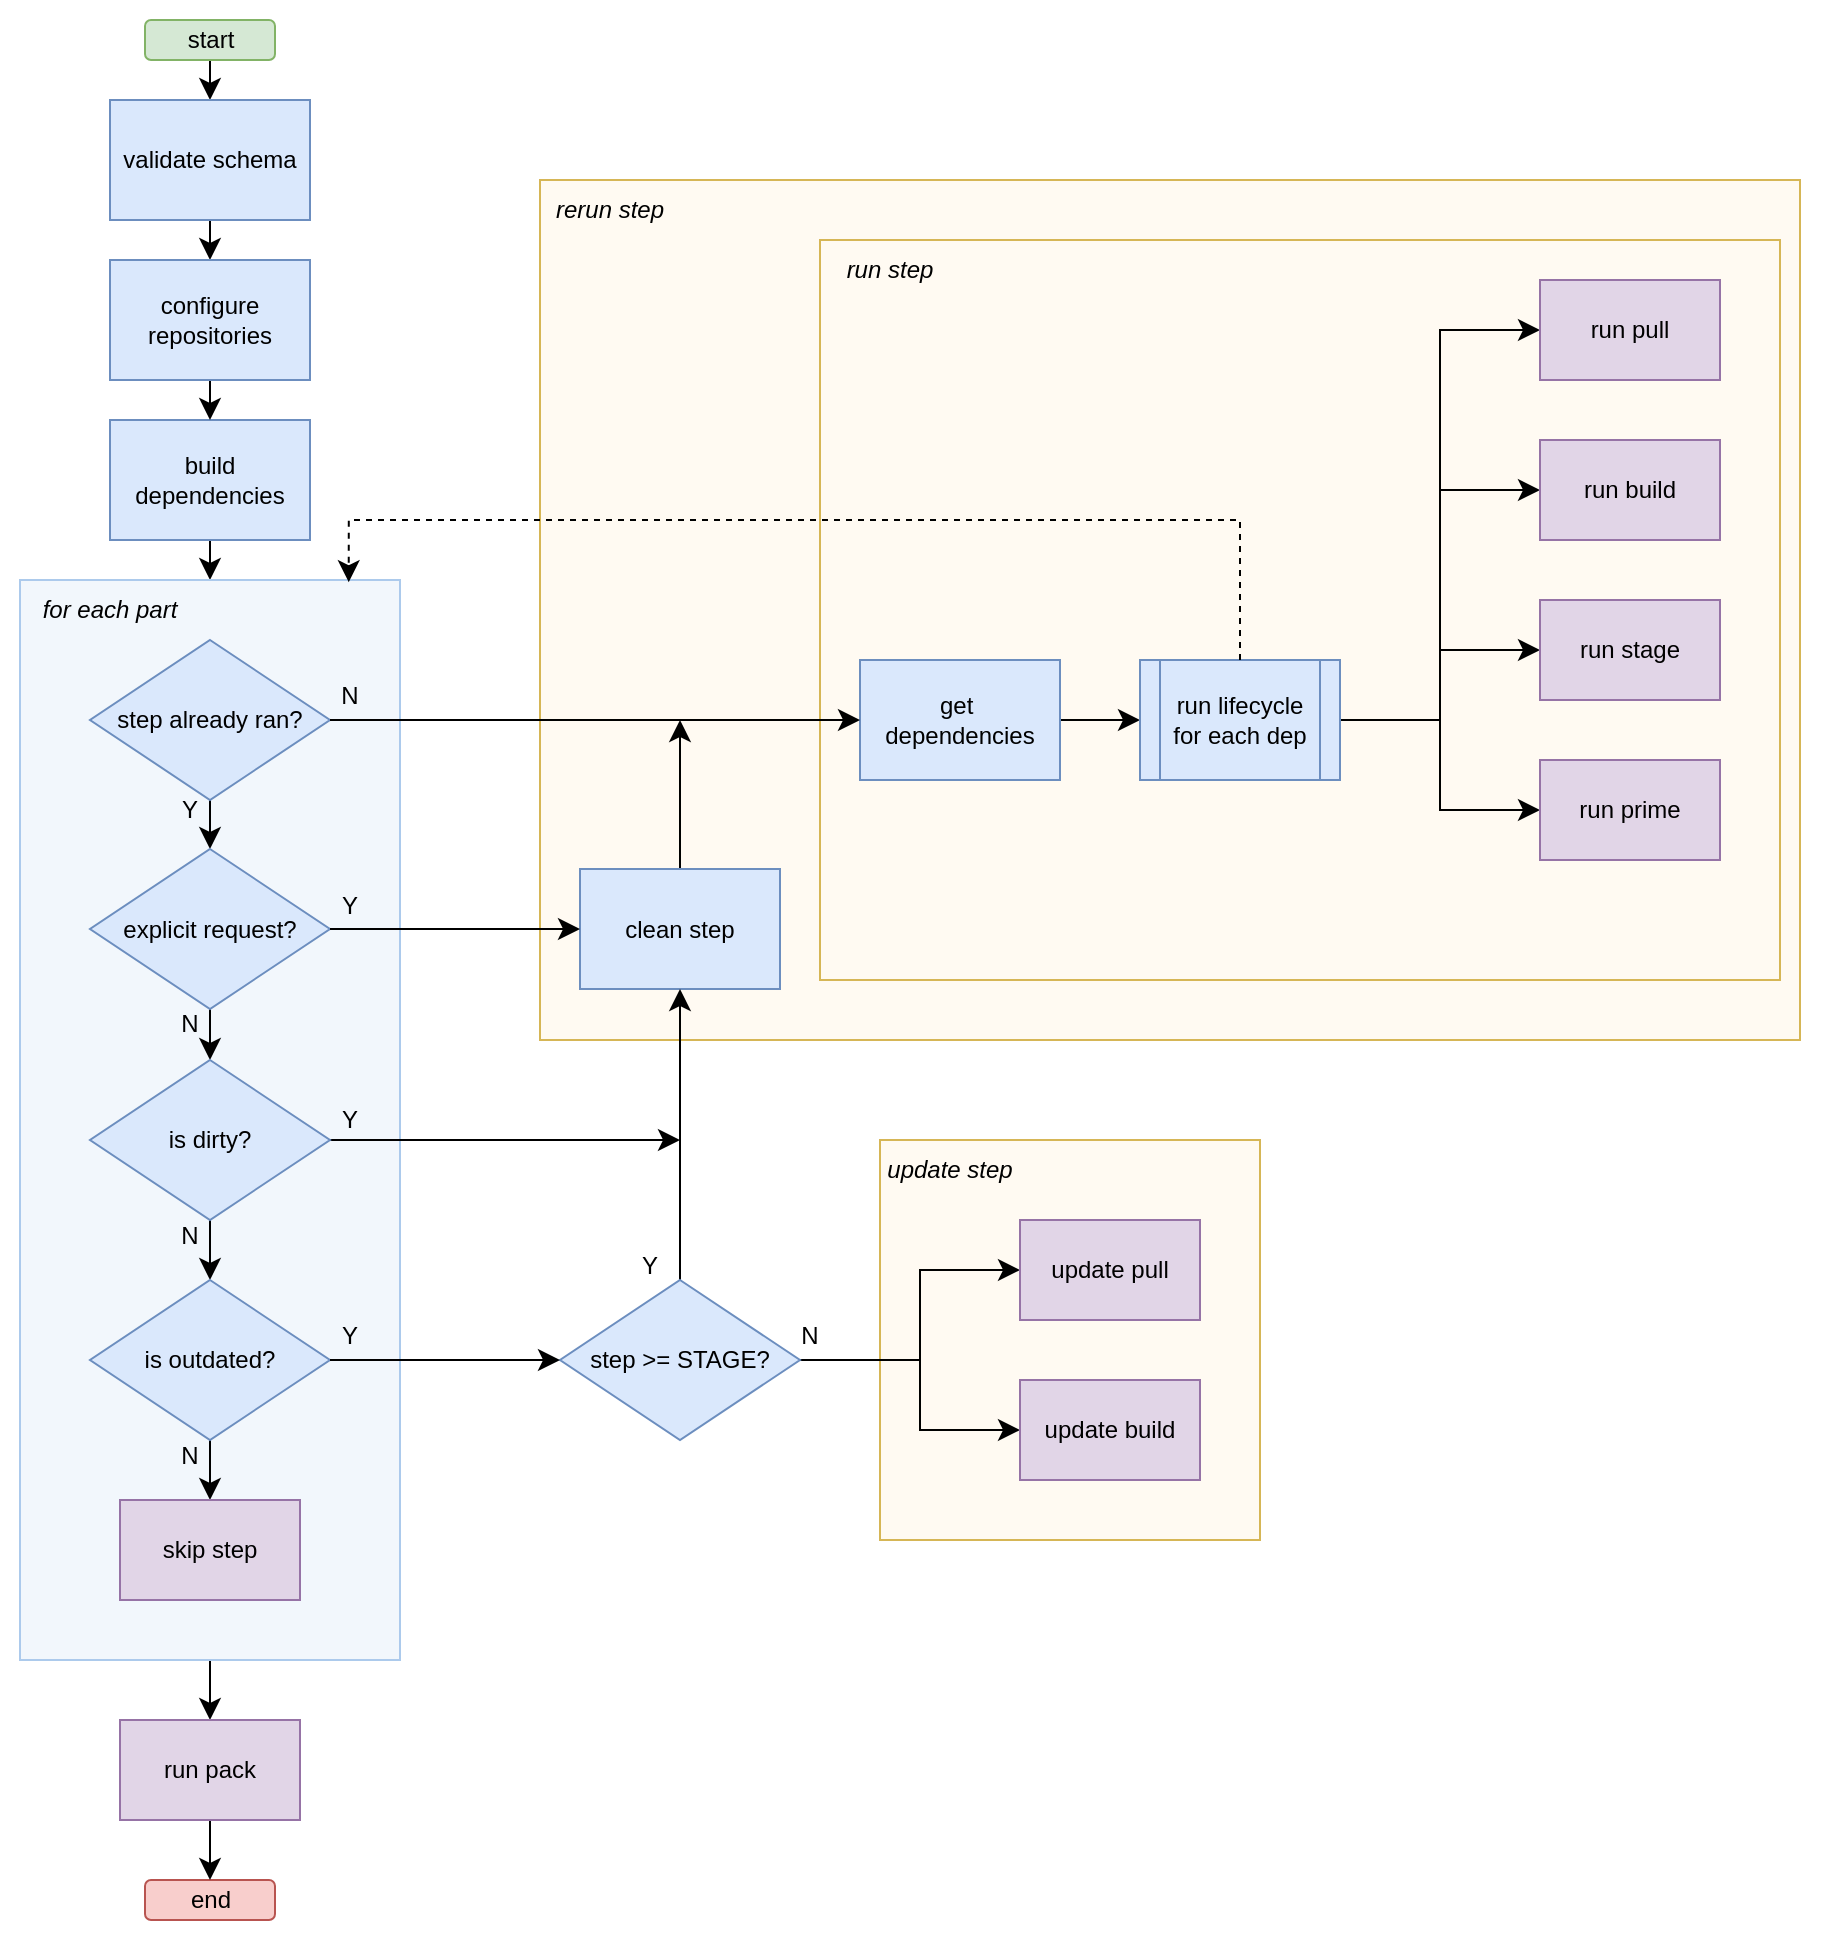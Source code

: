 <mxfile version="26.0.15">
  <diagram name="Page-1" id="zu18n_pFbllrng9b7EBe">
    <mxGraphModel dx="1434" dy="780" grid="1" gridSize="10" guides="1" tooltips="1" connect="1" arrows="1" fold="1" page="1" pageScale="1" pageWidth="827" pageHeight="1169" math="0" shadow="0">
      <root>
        <mxCell id="0" />
        <mxCell id="1" parent="0" />
        <mxCell id="xK0XaiJXvr3UYsudPGjT-1" value="" style="rounded=0;whiteSpace=wrap;html=1;strokeColor=none;" parent="1" vertex="1">
          <mxGeometry x="50" y="160" width="920" height="970" as="geometry" />
        </mxCell>
        <mxCell id="UsO85r2VAABwQKt_Czv6-38" style="edgeStyle=none;curved=1;rounded=0;orthogonalLoop=1;jettySize=auto;html=1;entryX=0.5;entryY=0;entryDx=0;entryDy=0;fontSize=12;startSize=8;endSize=8;" parent="1" source="UsO85r2VAABwQKt_Czv6-1" target="UsO85r2VAABwQKt_Czv6-29" edge="1">
          <mxGeometry relative="1" as="geometry">
            <mxPoint x="155" y="190.0" as="targetPoint" />
          </mxGeometry>
        </mxCell>
        <mxCell id="UsO85r2VAABwQKt_Czv6-1" value="start" style="rounded=1;whiteSpace=wrap;html=1;fillColor=#d5e8d4;strokeColor=#82b366;" parent="1" vertex="1">
          <mxGeometry x="122.5" y="170" width="65" height="20" as="geometry" />
        </mxCell>
        <mxCell id="UsO85r2VAABwQKt_Czv6-40" style="edgeStyle=none;curved=1;rounded=0;orthogonalLoop=1;jettySize=auto;html=1;fontSize=12;startSize=8;endSize=8;" parent="1" source="UsO85r2VAABwQKt_Czv6-4" target="UsO85r2VAABwQKt_Czv6-6" edge="1">
          <mxGeometry relative="1" as="geometry" />
        </mxCell>
        <mxCell id="UsO85r2VAABwQKt_Czv6-4" value="build dependencies" style="rounded=0;whiteSpace=wrap;html=1;fillColor=#dae8fc;strokeColor=#6c8ebf;" parent="1" vertex="1">
          <mxGeometry x="105" y="370" width="100" height="60" as="geometry" />
        </mxCell>
        <mxCell id="UsO85r2VAABwQKt_Czv6-79" style="edgeStyle=none;curved=1;rounded=0;orthogonalLoop=1;jettySize=auto;html=1;entryX=0.5;entryY=0;entryDx=0;entryDy=0;fontSize=12;startSize=8;endSize=8;" parent="1" source="UsO85r2VAABwQKt_Czv6-6" target="UsO85r2VAABwQKt_Czv6-76" edge="1">
          <mxGeometry relative="1" as="geometry" />
        </mxCell>
        <mxCell id="UsO85r2VAABwQKt_Czv6-6" value="" style="rounded=0;whiteSpace=wrap;html=1;fillColor=#F2F7FC;strokeColor=#ACCAEC;" parent="1" vertex="1">
          <mxGeometry x="60" y="450" width="190" height="540" as="geometry" />
        </mxCell>
        <mxCell id="UsO85r2VAABwQKt_Czv6-41" style="edgeStyle=none;curved=1;rounded=0;orthogonalLoop=1;jettySize=auto;html=1;exitX=0.5;exitY=1;exitDx=0;exitDy=0;fontSize=12;startSize=8;endSize=8;" parent="1" source="UsO85r2VAABwQKt_Czv6-7" target="UsO85r2VAABwQKt_Czv6-12" edge="1">
          <mxGeometry relative="1" as="geometry" />
        </mxCell>
        <mxCell id="UsO85r2VAABwQKt_Czv6-7" value="step already ran?" style="rhombus;whiteSpace=wrap;html=1;fillColor=#dae8fc;strokeColor=#6c8ebf;" parent="1" vertex="1">
          <mxGeometry x="95" y="480" width="120" height="80" as="geometry" />
        </mxCell>
        <mxCell id="UsO85r2VAABwQKt_Czv6-10" value="&lt;i&gt;for each part&lt;/i&gt;" style="text;html=1;align=center;verticalAlign=middle;whiteSpace=wrap;rounded=0;" parent="1" vertex="1">
          <mxGeometry x="70" y="450" width="70" height="30" as="geometry" />
        </mxCell>
        <mxCell id="UsO85r2VAABwQKt_Czv6-43" style="edgeStyle=none;curved=1;rounded=0;orthogonalLoop=1;jettySize=auto;html=1;entryX=0.5;entryY=0;entryDx=0;entryDy=0;fontSize=12;startSize=8;endSize=8;" parent="1" source="UsO85r2VAABwQKt_Czv6-12" target="UsO85r2VAABwQKt_Czv6-13" edge="1">
          <mxGeometry relative="1" as="geometry" />
        </mxCell>
        <mxCell id="UsO85r2VAABwQKt_Czv6-12" value="explicit request?" style="rhombus;whiteSpace=wrap;html=1;fillColor=#dae8fc;strokeColor=#6c8ebf;" parent="1" vertex="1">
          <mxGeometry x="95" y="584.5" width="120" height="80" as="geometry" />
        </mxCell>
        <mxCell id="UsO85r2VAABwQKt_Czv6-42" style="edgeStyle=none;curved=1;rounded=0;orthogonalLoop=1;jettySize=auto;html=1;fontSize=12;startSize=8;endSize=8;" parent="1" source="UsO85r2VAABwQKt_Czv6-13" target="UsO85r2VAABwQKt_Czv6-14" edge="1">
          <mxGeometry relative="1" as="geometry" />
        </mxCell>
        <mxCell id="UsO85r2VAABwQKt_Czv6-49" style="edgeStyle=none;curved=1;rounded=0;orthogonalLoop=1;jettySize=auto;html=1;fontSize=12;startSize=8;endSize=8;" parent="1" source="UsO85r2VAABwQKt_Czv6-13" edge="1">
          <mxGeometry relative="1" as="geometry">
            <mxPoint x="390.0" y="730" as="targetPoint" />
          </mxGeometry>
        </mxCell>
        <mxCell id="UsO85r2VAABwQKt_Czv6-13" value="is dirty?" style="rhombus;whiteSpace=wrap;html=1;fillColor=#dae8fc;strokeColor=#6c8ebf;" parent="1" vertex="1">
          <mxGeometry x="95" y="690" width="120" height="80" as="geometry" />
        </mxCell>
        <mxCell id="UsO85r2VAABwQKt_Czv6-44" style="edgeStyle=none;curved=1;rounded=0;orthogonalLoop=1;jettySize=auto;html=1;entryX=0.5;entryY=0;entryDx=0;entryDy=0;fontSize=12;startSize=8;endSize=8;" parent="1" source="UsO85r2VAABwQKt_Czv6-14" target="xK0XaiJXvr3UYsudPGjT-7" edge="1">
          <mxGeometry relative="1" as="geometry">
            <mxPoint x="155" y="910" as="targetPoint" />
          </mxGeometry>
        </mxCell>
        <mxCell id="UsO85r2VAABwQKt_Czv6-14" value="is outdated?" style="rhombus;whiteSpace=wrap;html=1;fillColor=#dae8fc;strokeColor=#6c8ebf;" parent="1" vertex="1">
          <mxGeometry x="95" y="800" width="120" height="80" as="geometry" />
        </mxCell>
        <mxCell id="UsO85r2VAABwQKt_Czv6-16" value="end" style="rounded=1;whiteSpace=wrap;html=1;fillColor=#f8cecc;strokeColor=#b85450;" parent="1" vertex="1">
          <mxGeometry x="122.5" y="1100" width="65" height="20" as="geometry" />
        </mxCell>
        <mxCell id="UsO85r2VAABwQKt_Czv6-17" value="" style="rounded=0;whiteSpace=wrap;html=1;fillColor=#FFFAF2;strokeColor=#d6b656;" parent="1" vertex="1">
          <mxGeometry x="320" y="250" width="630" height="430" as="geometry" />
        </mxCell>
        <mxCell id="UsO85r2VAABwQKt_Czv6-18" value="" style="rounded=0;whiteSpace=wrap;html=1;fillColor=#FFFAF2;strokeColor=#d6b656;" parent="1" vertex="1">
          <mxGeometry x="460" y="280" width="480" height="370" as="geometry" />
        </mxCell>
        <mxCell id="UsO85r2VAABwQKt_Czv6-77" style="edgeStyle=none;curved=1;rounded=0;orthogonalLoop=1;jettySize=auto;html=1;fontSize=12;startSize=8;endSize=8;" parent="1" source="UsO85r2VAABwQKt_Czv6-19" edge="1">
          <mxGeometry relative="1" as="geometry">
            <mxPoint x="390" y="520" as="targetPoint" />
          </mxGeometry>
        </mxCell>
        <mxCell id="UsO85r2VAABwQKt_Czv6-19" value="clean step" style="rounded=0;whiteSpace=wrap;html=1;fillColor=#dae8fc;strokeColor=#6c8ebf;" parent="1" vertex="1">
          <mxGeometry x="340" y="594.5" width="100" height="60" as="geometry" />
        </mxCell>
        <mxCell id="UsO85r2VAABwQKt_Czv6-58" style="edgeStyle=none;curved=1;rounded=0;orthogonalLoop=1;jettySize=auto;html=1;entryX=0;entryY=0.5;entryDx=0;entryDy=0;fontSize=12;startSize=8;endSize=8;" parent="1" source="UsO85r2VAABwQKt_Czv6-20" target="UsO85r2VAABwQKt_Czv6-22" edge="1">
          <mxGeometry relative="1" as="geometry" />
        </mxCell>
        <mxCell id="UsO85r2VAABwQKt_Czv6-20" value="get&amp;nbsp; dependencies" style="rounded=0;whiteSpace=wrap;html=1;fillColor=#dae8fc;strokeColor=#6c8ebf;" parent="1" vertex="1">
          <mxGeometry x="480" y="490" width="100" height="60" as="geometry" />
        </mxCell>
        <mxCell id="UsO85r2VAABwQKt_Czv6-60" style="edgeStyle=orthogonalEdgeStyle;rounded=0;orthogonalLoop=1;jettySize=auto;html=1;entryX=0;entryY=0.5;entryDx=0;entryDy=0;fontSize=12;startSize=8;endSize=8;" parent="1" source="UsO85r2VAABwQKt_Czv6-22" target="UsO85r2VAABwQKt_Czv6-23" edge="1">
          <mxGeometry relative="1" as="geometry" />
        </mxCell>
        <mxCell id="UsO85r2VAABwQKt_Czv6-61" style="edgeStyle=orthogonalEdgeStyle;rounded=0;orthogonalLoop=1;jettySize=auto;html=1;entryX=0;entryY=0.5;entryDx=0;entryDy=0;fontSize=12;startSize=8;endSize=8;" parent="1" source="UsO85r2VAABwQKt_Czv6-22" target="UsO85r2VAABwQKt_Czv6-24" edge="1">
          <mxGeometry relative="1" as="geometry" />
        </mxCell>
        <mxCell id="UsO85r2VAABwQKt_Czv6-62" style="edgeStyle=orthogonalEdgeStyle;rounded=0;orthogonalLoop=1;jettySize=auto;html=1;entryX=0;entryY=0.5;entryDx=0;entryDy=0;fontSize=12;startSize=8;endSize=8;" parent="1" source="UsO85r2VAABwQKt_Czv6-22" target="UsO85r2VAABwQKt_Czv6-25" edge="1">
          <mxGeometry relative="1" as="geometry" />
        </mxCell>
        <mxCell id="UsO85r2VAABwQKt_Czv6-63" style="edgeStyle=orthogonalEdgeStyle;rounded=0;orthogonalLoop=1;jettySize=auto;html=1;entryX=0;entryY=0.5;entryDx=0;entryDy=0;fontSize=12;startSize=8;endSize=8;" parent="1" source="UsO85r2VAABwQKt_Czv6-22" target="UsO85r2VAABwQKt_Czv6-26" edge="1">
          <mxGeometry relative="1" as="geometry" />
        </mxCell>
        <mxCell id="UsO85r2VAABwQKt_Czv6-22" value="run lifecycle for each dep" style="shape=process;whiteSpace=wrap;html=1;backgroundOutline=1;fillColor=#dae8fc;strokeColor=#6c8ebf;" parent="1" vertex="1">
          <mxGeometry x="620" y="490" width="100" height="60" as="geometry" />
        </mxCell>
        <mxCell id="UsO85r2VAABwQKt_Czv6-23" value="run pull" style="rounded=0;whiteSpace=wrap;html=1;fillColor=#e1d5e7;strokeColor=#9673a6;" parent="1" vertex="1">
          <mxGeometry x="820" y="300" width="90" height="50" as="geometry" />
        </mxCell>
        <mxCell id="UsO85r2VAABwQKt_Czv6-24" value="run build" style="rounded=0;whiteSpace=wrap;html=1;fillColor=#e1d5e7;strokeColor=#9673a6;" parent="1" vertex="1">
          <mxGeometry x="820" y="380" width="90" height="50" as="geometry" />
        </mxCell>
        <mxCell id="UsO85r2VAABwQKt_Czv6-25" value="run stage" style="rounded=0;whiteSpace=wrap;html=1;fillColor=#e1d5e7;strokeColor=#9673a6;" parent="1" vertex="1">
          <mxGeometry x="820" y="460" width="90" height="50" as="geometry" />
        </mxCell>
        <mxCell id="UsO85r2VAABwQKt_Czv6-26" value="run prime" style="rounded=0;whiteSpace=wrap;html=1;fillColor=#e1d5e7;strokeColor=#9673a6;" parent="1" vertex="1">
          <mxGeometry x="820" y="540" width="90" height="50" as="geometry" />
        </mxCell>
        <mxCell id="UsO85r2VAABwQKt_Czv6-82" style="edgeStyle=none;curved=1;rounded=0;orthogonalLoop=1;jettySize=auto;html=1;fontSize=12;startSize=8;endSize=8;" parent="1" source="UsO85r2VAABwQKt_Czv6-29" target="UsO85r2VAABwQKt_Czv6-81" edge="1">
          <mxGeometry relative="1" as="geometry" />
        </mxCell>
        <mxCell id="UsO85r2VAABwQKt_Czv6-29" value="validate schema" style="rounded=0;whiteSpace=wrap;html=1;fillColor=#dae8fc;strokeColor=#6c8ebf;" parent="1" vertex="1">
          <mxGeometry x="105" y="210" width="100" height="60" as="geometry" />
        </mxCell>
        <mxCell id="UsO85r2VAABwQKt_Czv6-30" value="&lt;i&gt;rerun step&lt;/i&gt;" style="text;html=1;align=center;verticalAlign=middle;whiteSpace=wrap;rounded=0;" parent="1" vertex="1">
          <mxGeometry x="320" y="250" width="70" height="30" as="geometry" />
        </mxCell>
        <mxCell id="UsO85r2VAABwQKt_Czv6-31" value="&lt;i&gt;run step&lt;/i&gt;" style="text;html=1;align=center;verticalAlign=middle;whiteSpace=wrap;rounded=0;" parent="1" vertex="1">
          <mxGeometry x="460" y="280" width="70" height="30" as="geometry" />
        </mxCell>
        <mxCell id="UsO85r2VAABwQKt_Czv6-32" value="" style="rounded=0;whiteSpace=wrap;html=1;fillColor=#FFFAF2;strokeColor=#d6b656;" parent="1" vertex="1">
          <mxGeometry x="490" y="730" width="190" height="200" as="geometry" />
        </mxCell>
        <mxCell id="UsO85r2VAABwQKt_Czv6-55" style="edgeStyle=orthogonalEdgeStyle;rounded=0;orthogonalLoop=1;jettySize=auto;html=1;entryX=0;entryY=0.5;entryDx=0;entryDy=0;fontSize=12;startSize=8;endSize=8;" parent="1" source="UsO85r2VAABwQKt_Czv6-33" target="UsO85r2VAABwQKt_Czv6-35" edge="1">
          <mxGeometry relative="1" as="geometry">
            <Array as="points">
              <mxPoint x="510" y="840" />
              <mxPoint x="510" y="795" />
            </Array>
          </mxGeometry>
        </mxCell>
        <mxCell id="UsO85r2VAABwQKt_Czv6-56" style="edgeStyle=orthogonalEdgeStyle;rounded=0;orthogonalLoop=1;jettySize=auto;html=1;entryX=0;entryY=0.5;entryDx=0;entryDy=0;fontSize=12;startSize=8;endSize=8;curved=0;" parent="1" source="UsO85r2VAABwQKt_Czv6-33" target="UsO85r2VAABwQKt_Czv6-36" edge="1">
          <mxGeometry relative="1" as="geometry">
            <Array as="points">
              <mxPoint x="510" y="840" />
              <mxPoint x="510" y="875" />
            </Array>
          </mxGeometry>
        </mxCell>
        <mxCell id="UsO85r2VAABwQKt_Czv6-74" style="edgeStyle=none;curved=1;rounded=0;orthogonalLoop=1;jettySize=auto;html=1;entryX=0.5;entryY=1;entryDx=0;entryDy=0;fontSize=12;startSize=8;endSize=8;" parent="1" source="UsO85r2VAABwQKt_Czv6-33" target="UsO85r2VAABwQKt_Czv6-19" edge="1">
          <mxGeometry relative="1" as="geometry" />
        </mxCell>
        <mxCell id="UsO85r2VAABwQKt_Czv6-33" value="step &amp;gt;= STAGE?" style="rhombus;whiteSpace=wrap;html=1;fillColor=#dae8fc;strokeColor=#6c8ebf;" parent="1" vertex="1">
          <mxGeometry x="330" y="800" width="120" height="80" as="geometry" />
        </mxCell>
        <mxCell id="UsO85r2VAABwQKt_Czv6-34" value="&lt;i&gt;update step&lt;/i&gt;" style="text;html=1;align=center;verticalAlign=middle;whiteSpace=wrap;rounded=0;" parent="1" vertex="1">
          <mxGeometry x="490" y="730" width="70" height="30" as="geometry" />
        </mxCell>
        <mxCell id="UsO85r2VAABwQKt_Czv6-35" value="update pull" style="rounded=0;whiteSpace=wrap;html=1;fillColor=#e1d5e7;strokeColor=#9673a6;" parent="1" vertex="1">
          <mxGeometry x="560" y="770" width="90" height="50" as="geometry" />
        </mxCell>
        <mxCell id="UsO85r2VAABwQKt_Czv6-36" value="update build" style="rounded=0;whiteSpace=wrap;html=1;fillColor=#e1d5e7;strokeColor=#9673a6;" parent="1" vertex="1">
          <mxGeometry x="560" y="850" width="90" height="50" as="geometry" />
        </mxCell>
        <mxCell id="UsO85r2VAABwQKt_Czv6-46" style="edgeStyle=none;curved=1;rounded=0;orthogonalLoop=1;jettySize=auto;html=1;fontSize=12;startSize=8;endSize=8;" parent="1" source="UsO85r2VAABwQKt_Czv6-7" target="UsO85r2VAABwQKt_Czv6-20" edge="1">
          <mxGeometry relative="1" as="geometry" />
        </mxCell>
        <mxCell id="UsO85r2VAABwQKt_Czv6-47" style="edgeStyle=none;curved=1;rounded=0;orthogonalLoop=1;jettySize=auto;html=1;entryX=0;entryY=0.5;entryDx=0;entryDy=0;fontSize=12;startSize=8;endSize=8;" parent="1" source="UsO85r2VAABwQKt_Czv6-12" target="UsO85r2VAABwQKt_Czv6-19" edge="1">
          <mxGeometry relative="1" as="geometry" />
        </mxCell>
        <mxCell id="UsO85r2VAABwQKt_Czv6-50" style="edgeStyle=none;curved=1;rounded=0;orthogonalLoop=1;jettySize=auto;html=1;fontSize=12;startSize=8;endSize=8;" parent="1" source="UsO85r2VAABwQKt_Czv6-14" edge="1">
          <mxGeometry relative="1" as="geometry">
            <mxPoint x="330" y="840" as="targetPoint" />
          </mxGeometry>
        </mxCell>
        <mxCell id="UsO85r2VAABwQKt_Czv6-59" style="edgeStyle=orthogonalEdgeStyle;rounded=0;orthogonalLoop=1;jettySize=auto;html=1;entryX=0.865;entryY=0.002;entryDx=0;entryDy=0;entryPerimeter=0;fontSize=12;startSize=8;endSize=8;dashed=1;" parent="1" source="UsO85r2VAABwQKt_Czv6-22" target="UsO85r2VAABwQKt_Czv6-6" edge="1">
          <mxGeometry relative="1" as="geometry">
            <Array as="points">
              <mxPoint x="670" y="420" />
              <mxPoint x="224" y="420" />
            </Array>
          </mxGeometry>
        </mxCell>
        <mxCell id="UsO85r2VAABwQKt_Czv6-65" value="Y" style="text;html=1;align=center;verticalAlign=middle;whiteSpace=wrap;rounded=0;" parent="1" vertex="1">
          <mxGeometry x="140" y="557.5" width="10" height="15" as="geometry" />
        </mxCell>
        <mxCell id="UsO85r2VAABwQKt_Czv6-67" value="N" style="text;html=1;align=center;verticalAlign=middle;whiteSpace=wrap;rounded=0;" parent="1" vertex="1">
          <mxGeometry x="140" y="664.5" width="10" height="15" as="geometry" />
        </mxCell>
        <mxCell id="UsO85r2VAABwQKt_Czv6-68" value="Y" style="text;html=1;align=center;verticalAlign=middle;whiteSpace=wrap;rounded=0;" parent="1" vertex="1">
          <mxGeometry x="220" y="820" width="10" height="15" as="geometry" />
        </mxCell>
        <mxCell id="UsO85r2VAABwQKt_Czv6-69" value="Y" style="text;html=1;align=center;verticalAlign=middle;whiteSpace=wrap;rounded=0;" parent="1" vertex="1">
          <mxGeometry x="220" y="605" width="10" height="15" as="geometry" />
        </mxCell>
        <mxCell id="UsO85r2VAABwQKt_Czv6-70" value="N" style="text;html=1;align=center;verticalAlign=middle;whiteSpace=wrap;rounded=0;" parent="1" vertex="1">
          <mxGeometry x="140" y="770" width="10" height="15" as="geometry" />
        </mxCell>
        <mxCell id="UsO85r2VAABwQKt_Czv6-71" value="N" style="text;html=1;align=center;verticalAlign=middle;whiteSpace=wrap;rounded=0;" parent="1" vertex="1">
          <mxGeometry x="140" y="880" width="10" height="15" as="geometry" />
        </mxCell>
        <mxCell id="UsO85r2VAABwQKt_Czv6-72" value="N" style="text;html=1;align=center;verticalAlign=middle;whiteSpace=wrap;rounded=0;" parent="1" vertex="1">
          <mxGeometry x="450" y="820" width="10" height="15" as="geometry" />
        </mxCell>
        <mxCell id="UsO85r2VAABwQKt_Czv6-73" value="Y" style="text;html=1;align=center;verticalAlign=middle;whiteSpace=wrap;rounded=0;" parent="1" vertex="1">
          <mxGeometry x="370" y="785" width="10" height="15" as="geometry" />
        </mxCell>
        <mxCell id="UsO85r2VAABwQKt_Czv6-80" style="edgeStyle=none;curved=1;rounded=0;orthogonalLoop=1;jettySize=auto;html=1;entryX=0.5;entryY=0;entryDx=0;entryDy=0;fontSize=12;startSize=8;endSize=8;" parent="1" source="UsO85r2VAABwQKt_Czv6-76" target="UsO85r2VAABwQKt_Czv6-16" edge="1">
          <mxGeometry relative="1" as="geometry" />
        </mxCell>
        <mxCell id="UsO85r2VAABwQKt_Czv6-76" value="run pack" style="rounded=0;whiteSpace=wrap;html=1;fillColor=#e1d5e7;strokeColor=#9673a6;" parent="1" vertex="1">
          <mxGeometry x="110" y="1020" width="90" height="50" as="geometry" />
        </mxCell>
        <mxCell id="UsO85r2VAABwQKt_Czv6-83" style="edgeStyle=none;curved=1;rounded=0;orthogonalLoop=1;jettySize=auto;html=1;fontSize=12;startSize=8;endSize=8;" parent="1" source="UsO85r2VAABwQKt_Czv6-81" target="UsO85r2VAABwQKt_Czv6-4" edge="1">
          <mxGeometry relative="1" as="geometry" />
        </mxCell>
        <mxCell id="UsO85r2VAABwQKt_Czv6-81" value="configure repositories" style="rounded=0;whiteSpace=wrap;html=1;fillColor=#dae8fc;strokeColor=#6c8ebf;" parent="1" vertex="1">
          <mxGeometry x="105" y="290" width="100" height="60" as="geometry" />
        </mxCell>
        <mxCell id="xK0XaiJXvr3UYsudPGjT-2" value="Y" style="text;html=1;align=center;verticalAlign=middle;whiteSpace=wrap;rounded=0;" parent="1" vertex="1">
          <mxGeometry x="220" y="712.5" width="10" height="15" as="geometry" />
        </mxCell>
        <mxCell id="xK0XaiJXvr3UYsudPGjT-7" value="skip step" style="rounded=0;whiteSpace=wrap;html=1;fillColor=#e1d5e7;strokeColor=#9673a6;" parent="1" vertex="1">
          <mxGeometry x="110" y="910" width="90" height="50" as="geometry" />
        </mxCell>
        <mxCell id="0xsLXB_zC-8aQzvjATcf-2" value="N" style="text;html=1;align=center;verticalAlign=middle;whiteSpace=wrap;rounded=0;" vertex="1" parent="1">
          <mxGeometry x="220" y="500" width="10" height="15" as="geometry" />
        </mxCell>
      </root>
    </mxGraphModel>
  </diagram>
</mxfile>
